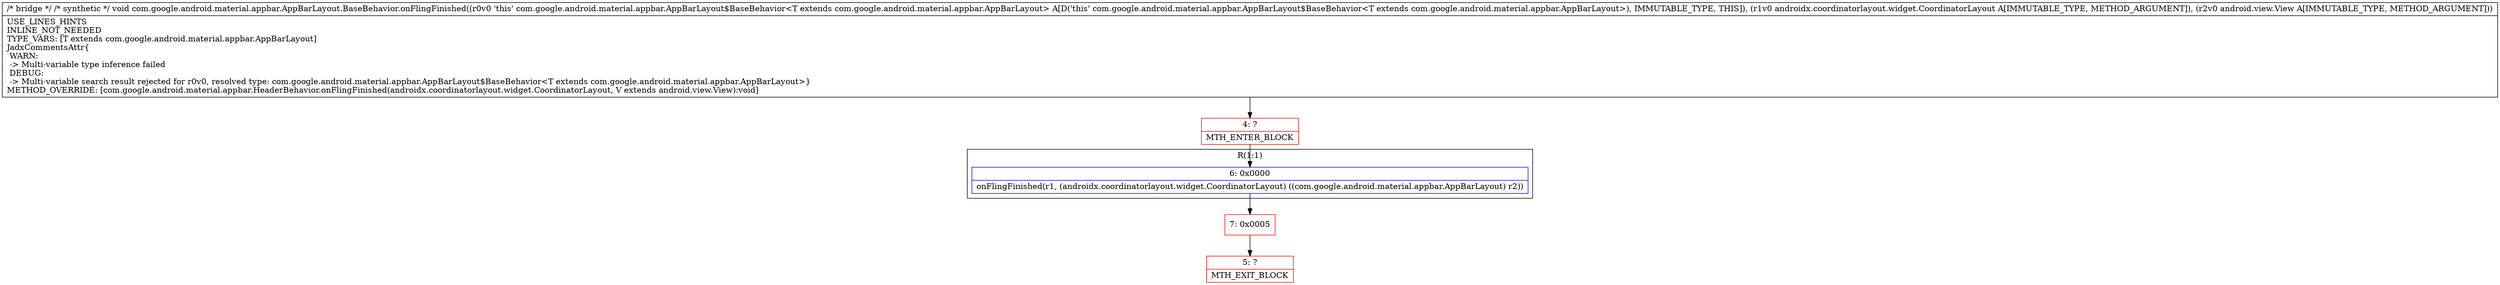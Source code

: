 digraph "CFG forcom.google.android.material.appbar.AppBarLayout.BaseBehavior.onFlingFinished(Landroidx\/coordinatorlayout\/widget\/CoordinatorLayout;Landroid\/view\/View;)V" {
subgraph cluster_Region_1286209608 {
label = "R(1:1)";
node [shape=record,color=blue];
Node_6 [shape=record,label="{6\:\ 0x0000|onFlingFinished(r1, (androidx.coordinatorlayout.widget.CoordinatorLayout) ((com.google.android.material.appbar.AppBarLayout) r2))\l}"];
}
Node_4 [shape=record,color=red,label="{4\:\ ?|MTH_ENTER_BLOCK\l}"];
Node_7 [shape=record,color=red,label="{7\:\ 0x0005}"];
Node_5 [shape=record,color=red,label="{5\:\ ?|MTH_EXIT_BLOCK\l}"];
MethodNode[shape=record,label="{\/* bridge *\/ \/* synthetic *\/ void com.google.android.material.appbar.AppBarLayout.BaseBehavior.onFlingFinished((r0v0 'this' com.google.android.material.appbar.AppBarLayout$BaseBehavior\<T extends com.google.android.material.appbar.AppBarLayout\> A[D('this' com.google.android.material.appbar.AppBarLayout$BaseBehavior\<T extends com.google.android.material.appbar.AppBarLayout\>), IMMUTABLE_TYPE, THIS]), (r1v0 androidx.coordinatorlayout.widget.CoordinatorLayout A[IMMUTABLE_TYPE, METHOD_ARGUMENT]), (r2v0 android.view.View A[IMMUTABLE_TYPE, METHOD_ARGUMENT]))  | USE_LINES_HINTS\lINLINE_NOT_NEEDED\lTYPE_VARS: [T extends com.google.android.material.appbar.AppBarLayout]\lJadxCommentsAttr\{\l WARN: \l \-\> Multi\-variable type inference failed\l DEBUG: \l \-\> Multi\-variable search result rejected for r0v0, resolved type: com.google.android.material.appbar.AppBarLayout$BaseBehavior\<T extends com.google.android.material.appbar.AppBarLayout\>\}\lMETHOD_OVERRIDE: [com.google.android.material.appbar.HeaderBehavior.onFlingFinished(androidx.coordinatorlayout.widget.CoordinatorLayout, V extends android.view.View):void]\l}"];
MethodNode -> Node_4;Node_6 -> Node_7;
Node_4 -> Node_6;
Node_7 -> Node_5;
}

